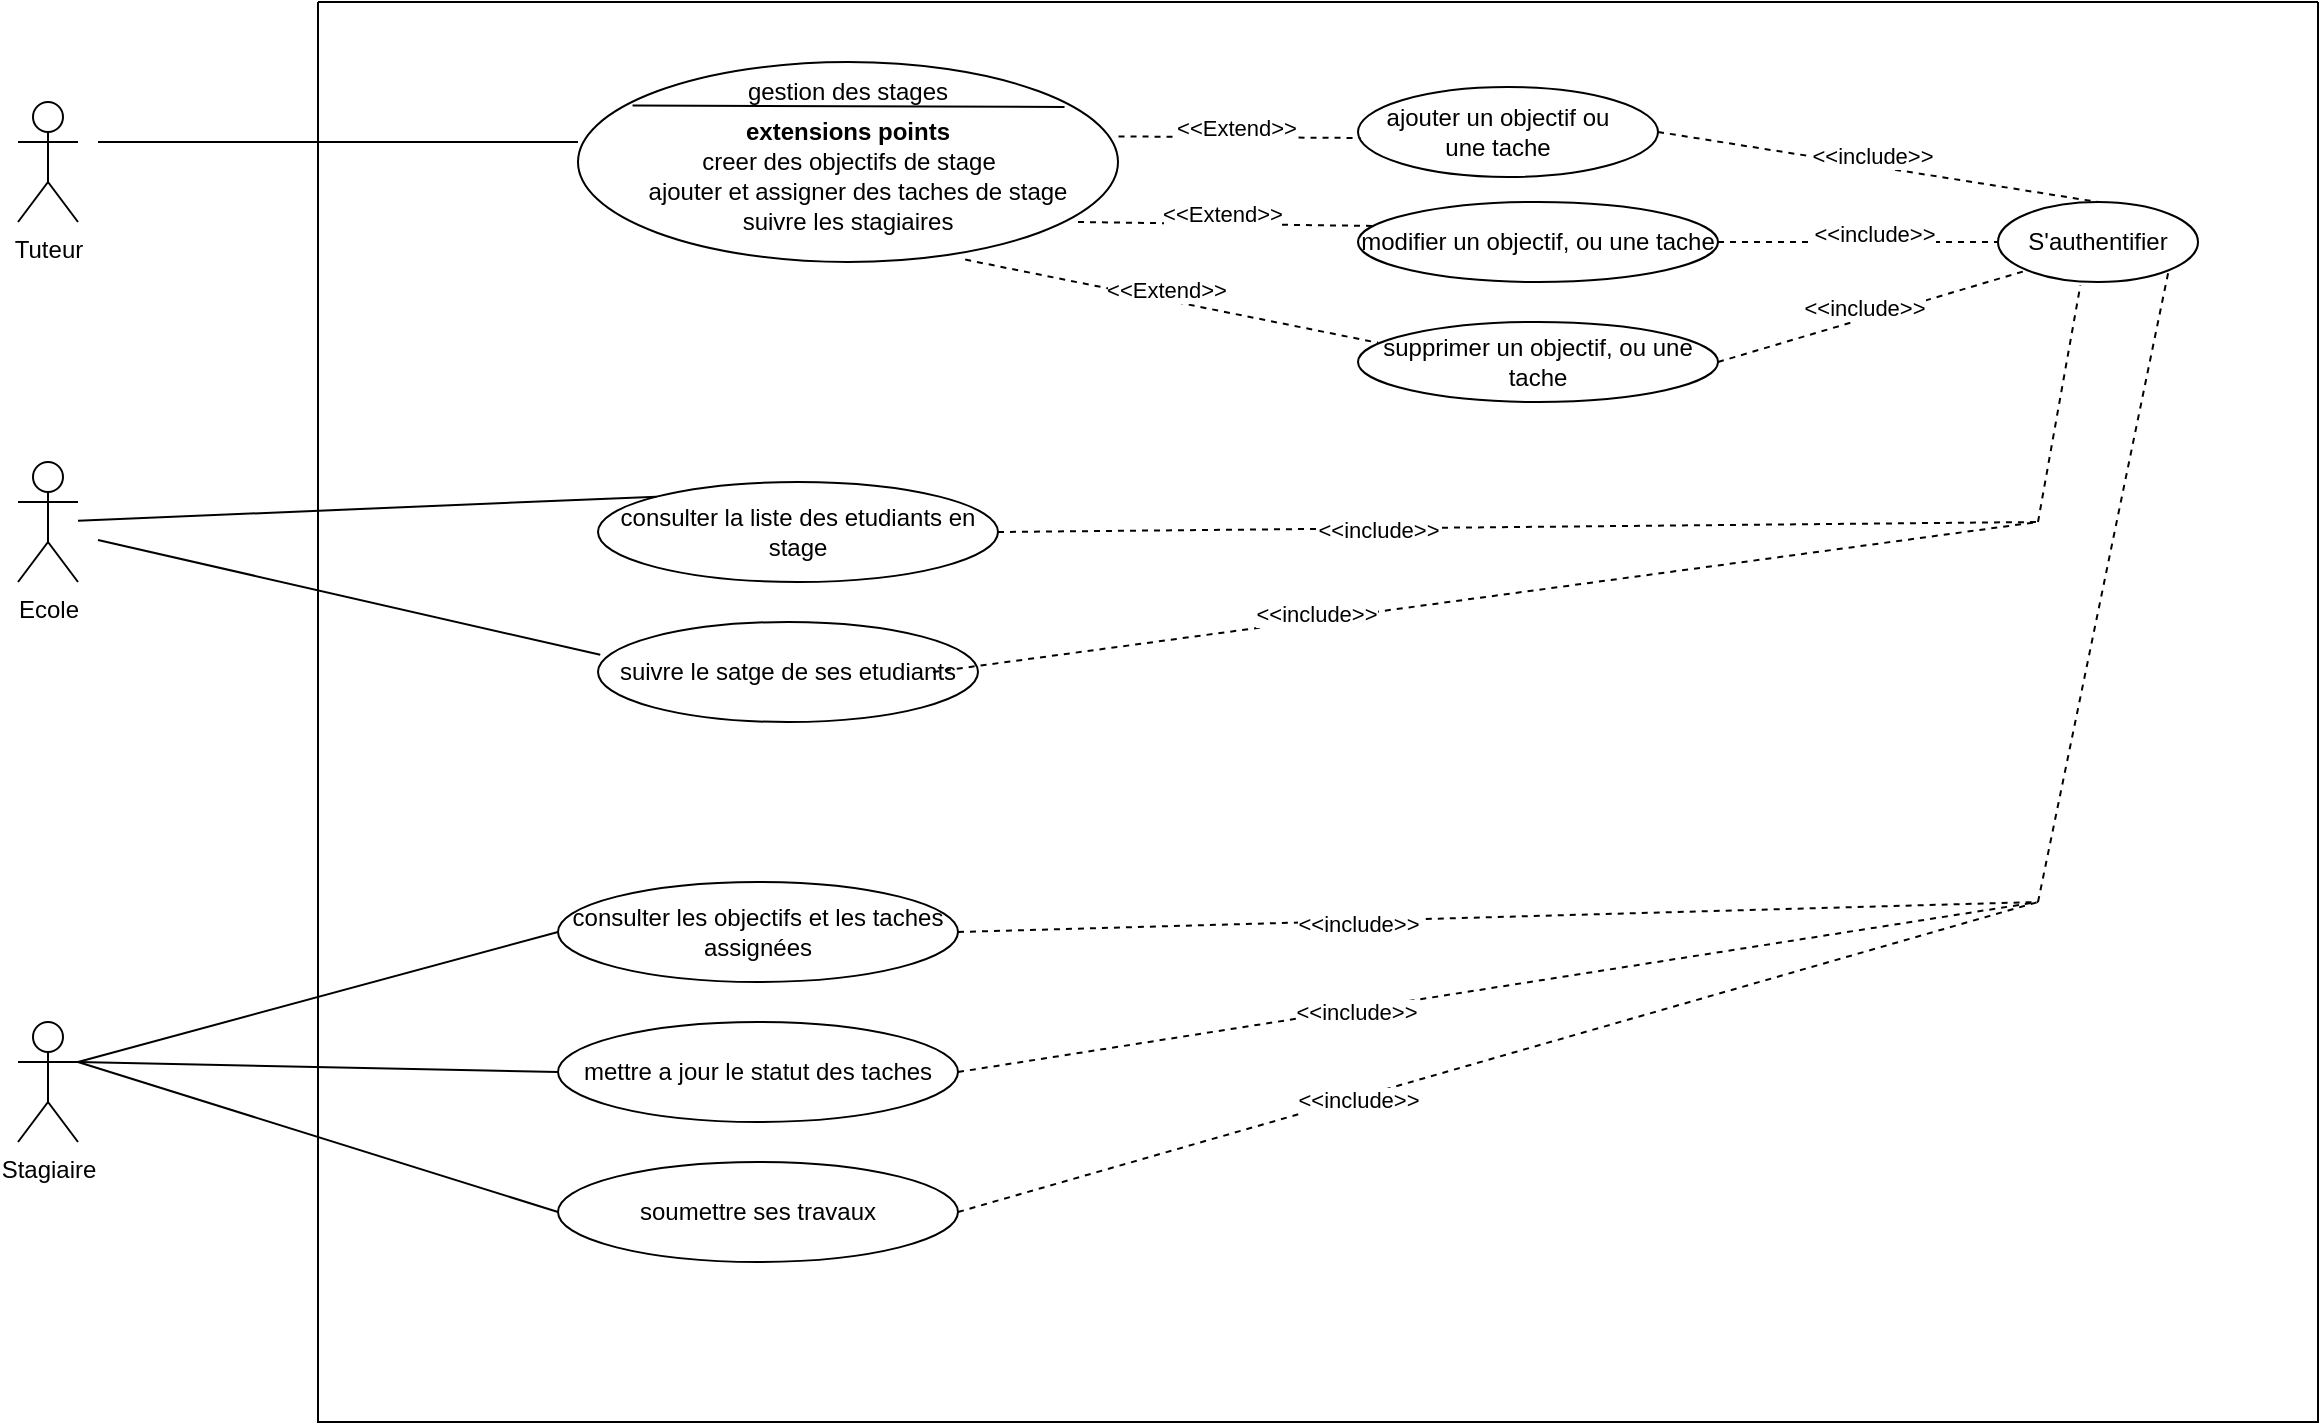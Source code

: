 <mxfile version="24.3.1" type="github">
  <diagram name="Page-1" id="tIOGqNSBbXkv8xK3KrCa">
    <mxGraphModel dx="1282" dy="535" grid="1" gridSize="10" guides="1" tooltips="1" connect="1" arrows="1" fold="1" page="1" pageScale="1" pageWidth="1654" pageHeight="2336" math="0" shadow="0">
      <root>
        <mxCell id="0" />
        <mxCell id="1" parent="0" />
        <mxCell id="j1WCuB2a1CNJicdkOU80-1" value="Tuteur" style="shape=umlActor;verticalLabelPosition=bottom;verticalAlign=top;html=1;outlineConnect=0;" vertex="1" parent="1">
          <mxGeometry x="250" y="100" width="30" height="60" as="geometry" />
        </mxCell>
        <mxCell id="j1WCuB2a1CNJicdkOU80-3" value="&#xa;" style="swimlane;startSize=0;" vertex="1" parent="1">
          <mxGeometry x="400" y="50" width="1000" height="710" as="geometry" />
        </mxCell>
        <mxCell id="j1WCuB2a1CNJicdkOU80-5" value="" style="ellipse;whiteSpace=wrap;html=1;" vertex="1" parent="j1WCuB2a1CNJicdkOU80-3">
          <mxGeometry x="130" y="30" width="270" height="100" as="geometry" />
        </mxCell>
        <mxCell id="j1WCuB2a1CNJicdkOU80-7" value="" style="endArrow=none;html=1;rounded=0;entryX=0.901;entryY=0.225;entryDx=0;entryDy=0;entryPerimeter=0;exitX=0.101;exitY=0.218;exitDx=0;exitDy=0;exitPerimeter=0;" edge="1" parent="j1WCuB2a1CNJicdkOU80-3" source="j1WCuB2a1CNJicdkOU80-5" target="j1WCuB2a1CNJicdkOU80-5">
          <mxGeometry width="50" height="50" relative="1" as="geometry">
            <mxPoint x="140" y="50" as="sourcePoint" />
            <mxPoint x="390" y="60" as="targetPoint" />
          </mxGeometry>
        </mxCell>
        <mxCell id="j1WCuB2a1CNJicdkOU80-8" value="gestion des stages" style="text;html=1;align=center;verticalAlign=middle;whiteSpace=wrap;rounded=0;" vertex="1" parent="j1WCuB2a1CNJicdkOU80-3">
          <mxGeometry x="210" y="30" width="110" height="30" as="geometry" />
        </mxCell>
        <mxCell id="j1WCuB2a1CNJicdkOU80-9" value="&lt;b&gt;extensions points&lt;/b&gt;" style="text;html=1;align=center;verticalAlign=middle;whiteSpace=wrap;rounded=0;" vertex="1" parent="j1WCuB2a1CNJicdkOU80-3">
          <mxGeometry x="210" y="50" width="110" height="30" as="geometry" />
        </mxCell>
        <mxCell id="j1WCuB2a1CNJicdkOU80-12" value="creer des objectifs de stage" style="text;html=1;align=center;verticalAlign=middle;whiteSpace=wrap;rounded=0;" vertex="1" parent="j1WCuB2a1CNJicdkOU80-3">
          <mxGeometry x="173.75" y="65" width="182.5" height="30" as="geometry" />
        </mxCell>
        <mxCell id="j1WCuB2a1CNJicdkOU80-14" value="ajouter et assigner des taches de stage" style="text;html=1;align=center;verticalAlign=middle;whiteSpace=wrap;rounded=0;" vertex="1" parent="j1WCuB2a1CNJicdkOU80-3">
          <mxGeometry x="160" y="80" width="220" height="30" as="geometry" />
        </mxCell>
        <mxCell id="j1WCuB2a1CNJicdkOU80-15" value="suivre les stagiaires" style="text;html=1;align=center;verticalAlign=middle;whiteSpace=wrap;rounded=0;" vertex="1" parent="j1WCuB2a1CNJicdkOU80-3">
          <mxGeometry x="200" y="95" width="130" height="30" as="geometry" />
        </mxCell>
        <mxCell id="j1WCuB2a1CNJicdkOU80-22" value="" style="ellipse;whiteSpace=wrap;html=1;" vertex="1" parent="j1WCuB2a1CNJicdkOU80-3">
          <mxGeometry x="520" y="42.5" width="150" height="45" as="geometry" />
        </mxCell>
        <mxCell id="j1WCuB2a1CNJicdkOU80-23" value="ajouter un objectif ou une tache" style="text;html=1;align=center;verticalAlign=middle;whiteSpace=wrap;rounded=0;" vertex="1" parent="j1WCuB2a1CNJicdkOU80-3">
          <mxGeometry x="530" y="50" width="120" height="30" as="geometry" />
        </mxCell>
        <mxCell id="j1WCuB2a1CNJicdkOU80-25" value="modifier un objectif, ou une tache" style="ellipse;whiteSpace=wrap;html=1;" vertex="1" parent="j1WCuB2a1CNJicdkOU80-3">
          <mxGeometry x="520" y="100" width="180" height="40" as="geometry" />
        </mxCell>
        <mxCell id="j1WCuB2a1CNJicdkOU80-27" value="supprimer un objectif, ou une tache" style="ellipse;whiteSpace=wrap;html=1;" vertex="1" parent="j1WCuB2a1CNJicdkOU80-3">
          <mxGeometry x="520" y="160" width="180" height="40" as="geometry" />
        </mxCell>
        <mxCell id="j1WCuB2a1CNJicdkOU80-30" value="" style="endArrow=none;dashed=1;html=1;rounded=0;entryX=-0.073;entryY=0.6;entryDx=0;entryDy=0;entryPerimeter=0;exitX=1.001;exitY=0.372;exitDx=0;exitDy=0;exitPerimeter=0;" edge="1" parent="j1WCuB2a1CNJicdkOU80-3" source="j1WCuB2a1CNJicdkOU80-5" target="j1WCuB2a1CNJicdkOU80-23">
          <mxGeometry width="50" height="50" relative="1" as="geometry">
            <mxPoint x="200" y="290" as="sourcePoint" />
            <mxPoint x="250" y="240" as="targetPoint" />
          </mxGeometry>
        </mxCell>
        <mxCell id="j1WCuB2a1CNJicdkOU80-32" value="&amp;lt;&amp;lt;Extend&amp;gt;&amp;gt;" style="edgeLabel;html=1;align=center;verticalAlign=middle;resizable=0;points=[];" vertex="1" connectable="0" parent="j1WCuB2a1CNJicdkOU80-30">
          <mxGeometry x="-0.036" y="5" relative="1" as="geometry">
            <mxPoint as="offset" />
          </mxGeometry>
        </mxCell>
        <mxCell id="j1WCuB2a1CNJicdkOU80-33" value="" style="endArrow=none;dashed=1;html=1;rounded=0;entryX=0.051;entryY=0.3;entryDx=0;entryDy=0;entryPerimeter=0;exitX=1;exitY=1;exitDx=0;exitDy=0;" edge="1" parent="j1WCuB2a1CNJicdkOU80-3" source="j1WCuB2a1CNJicdkOU80-14" target="j1WCuB2a1CNJicdkOU80-25">
          <mxGeometry width="50" height="50" relative="1" as="geometry">
            <mxPoint x="410" y="77" as="sourcePoint" />
            <mxPoint x="531" y="78" as="targetPoint" />
          </mxGeometry>
        </mxCell>
        <mxCell id="j1WCuB2a1CNJicdkOU80-34" value="&amp;lt;&amp;lt;Extend&amp;gt;&amp;gt;" style="edgeLabel;html=1;align=center;verticalAlign=middle;resizable=0;points=[];" vertex="1" connectable="0" parent="j1WCuB2a1CNJicdkOU80-33">
          <mxGeometry x="-0.036" y="5" relative="1" as="geometry">
            <mxPoint as="offset" />
          </mxGeometry>
        </mxCell>
        <mxCell id="j1WCuB2a1CNJicdkOU80-35" value="" style="endArrow=none;dashed=1;html=1;rounded=0;entryX=0.056;entryY=0.26;entryDx=0;entryDy=0;entryPerimeter=0;exitX=0.717;exitY=0.988;exitDx=0;exitDy=0;exitPerimeter=0;" edge="1" parent="j1WCuB2a1CNJicdkOU80-3" source="j1WCuB2a1CNJicdkOU80-5" target="j1WCuB2a1CNJicdkOU80-27">
          <mxGeometry width="50" height="50" relative="1" as="geometry">
            <mxPoint x="390" y="120" as="sourcePoint" />
            <mxPoint x="539" y="122" as="targetPoint" />
          </mxGeometry>
        </mxCell>
        <mxCell id="j1WCuB2a1CNJicdkOU80-36" value="&amp;lt;&amp;lt;Extend&amp;gt;&amp;gt;" style="edgeLabel;html=1;align=center;verticalAlign=middle;resizable=0;points=[];" vertex="1" connectable="0" parent="j1WCuB2a1CNJicdkOU80-35">
          <mxGeometry x="-0.036" y="5" relative="1" as="geometry">
            <mxPoint as="offset" />
          </mxGeometry>
        </mxCell>
        <mxCell id="j1WCuB2a1CNJicdkOU80-37" value="S&#39;authentifier" style="ellipse;whiteSpace=wrap;html=1;" vertex="1" parent="j1WCuB2a1CNJicdkOU80-3">
          <mxGeometry x="840" y="100" width="100" height="40" as="geometry" />
        </mxCell>
        <mxCell id="j1WCuB2a1CNJicdkOU80-39" value="" style="endArrow=none;dashed=1;html=1;rounded=0;entryX=0.5;entryY=0;entryDx=0;entryDy=0;exitX=1;exitY=0.5;exitDx=0;exitDy=0;" edge="1" parent="j1WCuB2a1CNJicdkOU80-3">
          <mxGeometry width="50" height="50" relative="1" as="geometry">
            <mxPoint x="670" y="65" as="sourcePoint" />
            <mxPoint x="890" y="100" as="targetPoint" />
          </mxGeometry>
        </mxCell>
        <mxCell id="j1WCuB2a1CNJicdkOU80-40" value="&amp;lt;&amp;lt;include&amp;gt;&amp;gt;" style="edgeLabel;html=1;align=center;verticalAlign=middle;resizable=0;points=[];" vertex="1" connectable="0" parent="j1WCuB2a1CNJicdkOU80-39">
          <mxGeometry x="-0.036" y="5" relative="1" as="geometry">
            <mxPoint as="offset" />
          </mxGeometry>
        </mxCell>
        <mxCell id="j1WCuB2a1CNJicdkOU80-44" value="" style="endArrow=none;dashed=1;html=1;rounded=0;entryX=0;entryY=1;entryDx=0;entryDy=0;exitX=1;exitY=0.5;exitDx=0;exitDy=0;" edge="1" parent="j1WCuB2a1CNJicdkOU80-3" source="j1WCuB2a1CNJicdkOU80-27" target="j1WCuB2a1CNJicdkOU80-37">
          <mxGeometry width="50" height="50" relative="1" as="geometry">
            <mxPoint x="690" y="85" as="sourcePoint" />
            <mxPoint x="910" y="120" as="targetPoint" />
          </mxGeometry>
        </mxCell>
        <mxCell id="j1WCuB2a1CNJicdkOU80-45" value="&amp;lt;&amp;lt;include&amp;gt;&amp;gt;" style="edgeLabel;html=1;align=center;verticalAlign=middle;resizable=0;points=[];" vertex="1" connectable="0" parent="j1WCuB2a1CNJicdkOU80-44">
          <mxGeometry x="-0.036" y="5" relative="1" as="geometry">
            <mxPoint as="offset" />
          </mxGeometry>
        </mxCell>
        <mxCell id="j1WCuB2a1CNJicdkOU80-52" value="consulter la liste des etudiants en stage" style="ellipse;whiteSpace=wrap;html=1;" vertex="1" parent="j1WCuB2a1CNJicdkOU80-3">
          <mxGeometry x="140" y="240" width="200" height="50" as="geometry" />
        </mxCell>
        <mxCell id="j1WCuB2a1CNJicdkOU80-54" value="suivre le satge de ses etudiants" style="ellipse;whiteSpace=wrap;html=1;" vertex="1" parent="j1WCuB2a1CNJicdkOU80-3">
          <mxGeometry x="140" y="310" width="190" height="50" as="geometry" />
        </mxCell>
        <mxCell id="j1WCuB2a1CNJicdkOU80-59" value="consulter les objectifs et les taches assignées" style="ellipse;whiteSpace=wrap;html=1;" vertex="1" parent="j1WCuB2a1CNJicdkOU80-3">
          <mxGeometry x="120" y="440" width="200" height="50" as="geometry" />
        </mxCell>
        <mxCell id="j1WCuB2a1CNJicdkOU80-61" value="mettre a jour le statut des taches" style="ellipse;whiteSpace=wrap;html=1;" vertex="1" parent="j1WCuB2a1CNJicdkOU80-3">
          <mxGeometry x="120" y="510" width="200" height="50" as="geometry" />
        </mxCell>
        <mxCell id="j1WCuB2a1CNJicdkOU80-62" value="soumettre ses travaux" style="ellipse;whiteSpace=wrap;html=1;" vertex="1" parent="j1WCuB2a1CNJicdkOU80-3">
          <mxGeometry x="120" y="580" width="200" height="50" as="geometry" />
        </mxCell>
        <mxCell id="j1WCuB2a1CNJicdkOU80-68" value="" style="endArrow=none;dashed=1;html=1;rounded=0;exitX=1;exitY=0.5;exitDx=0;exitDy=0;entryX=0;entryY=0;entryDx=0;entryDy=0;" edge="1" parent="j1WCuB2a1CNJicdkOU80-3">
          <mxGeometry width="50" height="50" relative="1" as="geometry">
            <mxPoint x="307.5" y="335" as="sourcePoint" />
            <mxPoint x="860" y="260" as="targetPoint" />
          </mxGeometry>
        </mxCell>
        <mxCell id="j1WCuB2a1CNJicdkOU80-74" value="&amp;lt;&amp;lt;include&amp;gt;&amp;gt;" style="edgeLabel;html=1;align=center;verticalAlign=middle;resizable=0;points=[];" vertex="1" connectable="0" parent="j1WCuB2a1CNJicdkOU80-68">
          <mxGeometry x="-0.308" y="3" relative="1" as="geometry">
            <mxPoint as="offset" />
          </mxGeometry>
        </mxCell>
        <mxCell id="j1WCuB2a1CNJicdkOU80-70" value="" style="endArrow=none;dashed=1;html=1;rounded=0;exitX=1;exitY=0.5;exitDx=0;exitDy=0;" edge="1" parent="j1WCuB2a1CNJicdkOU80-3" source="j1WCuB2a1CNJicdkOU80-52">
          <mxGeometry width="50" height="50" relative="1" as="geometry">
            <mxPoint x="340" y="345" as="sourcePoint" />
            <mxPoint x="860" y="260" as="targetPoint" />
          </mxGeometry>
        </mxCell>
        <mxCell id="j1WCuB2a1CNJicdkOU80-73" value="&amp;lt;&amp;lt;include&amp;gt;&amp;gt;" style="edgeLabel;html=1;align=center;verticalAlign=middle;resizable=0;points=[];" vertex="1" connectable="0" parent="j1WCuB2a1CNJicdkOU80-70">
          <mxGeometry x="-0.272" y="-1" relative="1" as="geometry">
            <mxPoint as="offset" />
          </mxGeometry>
        </mxCell>
        <mxCell id="j1WCuB2a1CNJicdkOU80-71" value="" style="endArrow=none;dashed=1;html=1;rounded=0;entryX=0.412;entryY=1.04;entryDx=0;entryDy=0;exitX=0;exitY=0;exitDx=0;exitDy=0;entryPerimeter=0;" edge="1" parent="j1WCuB2a1CNJicdkOU80-3" target="j1WCuB2a1CNJicdkOU80-37">
          <mxGeometry width="50" height="50" relative="1" as="geometry">
            <mxPoint x="860" y="260" as="sourcePoint" />
            <mxPoint x="410" y="270" as="targetPoint" />
          </mxGeometry>
        </mxCell>
        <mxCell id="j1WCuB2a1CNJicdkOU80-76" value="" style="endArrow=none;dashed=1;html=1;rounded=0;entryX=1;entryY=1;entryDx=0;entryDy=0;exitX=1;exitY=0;exitDx=0;exitDy=0;" edge="1" parent="j1WCuB2a1CNJicdkOU80-3" target="j1WCuB2a1CNJicdkOU80-37">
          <mxGeometry width="50" height="50" relative="1" as="geometry">
            <mxPoint x="860" y="450" as="sourcePoint" />
            <mxPoint x="410" y="270" as="targetPoint" />
          </mxGeometry>
        </mxCell>
        <mxCell id="j1WCuB2a1CNJicdkOU80-77" value="" style="endArrow=none;dashed=1;html=1;rounded=0;entryX=1;entryY=0;entryDx=0;entryDy=0;exitX=1;exitY=0.5;exitDx=0;exitDy=0;" edge="1" parent="j1WCuB2a1CNJicdkOU80-3" source="j1WCuB2a1CNJicdkOU80-59">
          <mxGeometry width="50" height="50" relative="1" as="geometry">
            <mxPoint x="360" y="400" as="sourcePoint" />
            <mxPoint x="860" y="450" as="targetPoint" />
          </mxGeometry>
        </mxCell>
        <mxCell id="j1WCuB2a1CNJicdkOU80-78" value="&amp;lt;&amp;lt;include&amp;gt;&amp;gt;" style="edgeLabel;html=1;align=center;verticalAlign=middle;resizable=0;points=[];" vertex="1" connectable="0" parent="j1WCuB2a1CNJicdkOU80-77">
          <mxGeometry x="-0.262" y="-1" relative="1" as="geometry">
            <mxPoint as="offset" />
          </mxGeometry>
        </mxCell>
        <mxCell id="j1WCuB2a1CNJicdkOU80-79" value="" style="endArrow=none;dashed=1;html=1;rounded=0;entryX=1;entryY=0;entryDx=0;entryDy=0;exitX=1;exitY=0.5;exitDx=0;exitDy=0;" edge="1" parent="j1WCuB2a1CNJicdkOU80-3" source="j1WCuB2a1CNJicdkOU80-61">
          <mxGeometry width="50" height="50" relative="1" as="geometry">
            <mxPoint x="330" y="475" as="sourcePoint" />
            <mxPoint x="860" y="450" as="targetPoint" />
          </mxGeometry>
        </mxCell>
        <mxCell id="j1WCuB2a1CNJicdkOU80-80" value="&amp;lt;&amp;lt;include&amp;gt;&amp;gt;" style="edgeLabel;html=1;align=center;verticalAlign=middle;resizable=0;points=[];" vertex="1" connectable="0" parent="j1WCuB2a1CNJicdkOU80-79">
          <mxGeometry x="-0.262" y="-1" relative="1" as="geometry">
            <mxPoint as="offset" />
          </mxGeometry>
        </mxCell>
        <mxCell id="j1WCuB2a1CNJicdkOU80-81" value="" style="endArrow=none;dashed=1;html=1;rounded=0;entryX=1;entryY=0;entryDx=0;entryDy=0;exitX=1;exitY=0.5;exitDx=0;exitDy=0;" edge="1" parent="j1WCuB2a1CNJicdkOU80-3" source="j1WCuB2a1CNJicdkOU80-62">
          <mxGeometry width="50" height="50" relative="1" as="geometry">
            <mxPoint x="330" y="545" as="sourcePoint" />
            <mxPoint x="860" y="450" as="targetPoint" />
          </mxGeometry>
        </mxCell>
        <mxCell id="j1WCuB2a1CNJicdkOU80-82" value="&amp;lt;&amp;lt;include&amp;gt;&amp;gt;" style="edgeLabel;html=1;align=center;verticalAlign=middle;resizable=0;points=[];" vertex="1" connectable="0" parent="j1WCuB2a1CNJicdkOU80-81">
          <mxGeometry x="-0.262" y="-1" relative="1" as="geometry">
            <mxPoint as="offset" />
          </mxGeometry>
        </mxCell>
        <mxCell id="j1WCuB2a1CNJicdkOU80-16" value="Ecole" style="shape=umlActor;verticalLabelPosition=bottom;verticalAlign=top;html=1;outlineConnect=0;" vertex="1" parent="1">
          <mxGeometry x="250" y="280" width="30" height="60" as="geometry" />
        </mxCell>
        <mxCell id="j1WCuB2a1CNJicdkOU80-19" value="" style="endArrow=none;html=1;rounded=0;" edge="1" parent="1">
          <mxGeometry width="50" height="50" relative="1" as="geometry">
            <mxPoint x="290" y="120" as="sourcePoint" />
            <mxPoint x="530" y="120" as="targetPoint" />
          </mxGeometry>
        </mxCell>
        <mxCell id="j1WCuB2a1CNJicdkOU80-42" value="" style="endArrow=none;dashed=1;html=1;rounded=0;exitX=1;exitY=0.5;exitDx=0;exitDy=0;" edge="1" parent="1" source="j1WCuB2a1CNJicdkOU80-25">
          <mxGeometry width="50" height="50" relative="1" as="geometry">
            <mxPoint x="1080" y="125" as="sourcePoint" />
            <mxPoint x="1240" y="170" as="targetPoint" />
          </mxGeometry>
        </mxCell>
        <mxCell id="j1WCuB2a1CNJicdkOU80-49" value="&amp;lt;&amp;lt;include&amp;gt;&amp;gt;" style="edgeLabel;html=1;align=center;verticalAlign=middle;resizable=0;points=[];" vertex="1" connectable="0" parent="j1WCuB2a1CNJicdkOU80-42">
          <mxGeometry x="0.106" y="4" relative="1" as="geometry">
            <mxPoint as="offset" />
          </mxGeometry>
        </mxCell>
        <mxCell id="j1WCuB2a1CNJicdkOU80-53" value="" style="endArrow=none;html=1;rounded=0;entryX=0;entryY=0;entryDx=0;entryDy=0;" edge="1" parent="1" source="j1WCuB2a1CNJicdkOU80-16" target="j1WCuB2a1CNJicdkOU80-52">
          <mxGeometry width="50" height="50" relative="1" as="geometry">
            <mxPoint x="760" y="460" as="sourcePoint" />
            <mxPoint x="810" y="410" as="targetPoint" />
          </mxGeometry>
        </mxCell>
        <mxCell id="j1WCuB2a1CNJicdkOU80-55" value="" style="endArrow=none;html=1;rounded=0;entryX=0.006;entryY=0.328;entryDx=0;entryDy=0;entryPerimeter=0;" edge="1" parent="1" target="j1WCuB2a1CNJicdkOU80-54">
          <mxGeometry width="50" height="50" relative="1" as="geometry">
            <mxPoint x="290" y="319" as="sourcePoint" />
            <mxPoint x="579" y="307" as="targetPoint" />
          </mxGeometry>
        </mxCell>
        <mxCell id="j1WCuB2a1CNJicdkOU80-56" value="Stagiaire&lt;div&gt;&lt;br&gt;&lt;/div&gt;" style="shape=umlActor;verticalLabelPosition=bottom;verticalAlign=top;html=1;outlineConnect=0;" vertex="1" parent="1">
          <mxGeometry x="250" y="560" width="30" height="60" as="geometry" />
        </mxCell>
        <mxCell id="j1WCuB2a1CNJicdkOU80-63" value="" style="endArrow=none;html=1;rounded=0;entryX=0;entryY=0.5;entryDx=0;entryDy=0;exitX=1;exitY=0.333;exitDx=0;exitDy=0;exitPerimeter=0;" edge="1" parent="1" source="j1WCuB2a1CNJicdkOU80-56" target="j1WCuB2a1CNJicdkOU80-61">
          <mxGeometry width="50" height="50" relative="1" as="geometry">
            <mxPoint x="300" y="329" as="sourcePoint" />
            <mxPoint x="551" y="386" as="targetPoint" />
          </mxGeometry>
        </mxCell>
        <mxCell id="j1WCuB2a1CNJicdkOU80-64" value="" style="endArrow=none;html=1;rounded=0;entryX=0;entryY=0.5;entryDx=0;entryDy=0;exitX=1;exitY=0.333;exitDx=0;exitDy=0;exitPerimeter=0;" edge="1" parent="1" source="j1WCuB2a1CNJicdkOU80-56" target="j1WCuB2a1CNJicdkOU80-59">
          <mxGeometry width="50" height="50" relative="1" as="geometry">
            <mxPoint x="310" y="339" as="sourcePoint" />
            <mxPoint x="561" y="396" as="targetPoint" />
          </mxGeometry>
        </mxCell>
        <mxCell id="j1WCuB2a1CNJicdkOU80-65" value="" style="endArrow=none;html=1;rounded=0;entryX=0;entryY=0.5;entryDx=0;entryDy=0;exitX=1;exitY=0.333;exitDx=0;exitDy=0;exitPerimeter=0;" edge="1" parent="1" source="j1WCuB2a1CNJicdkOU80-56" target="j1WCuB2a1CNJicdkOU80-62">
          <mxGeometry width="50" height="50" relative="1" as="geometry">
            <mxPoint x="320" y="349" as="sourcePoint" />
            <mxPoint x="571" y="406" as="targetPoint" />
          </mxGeometry>
        </mxCell>
      </root>
    </mxGraphModel>
  </diagram>
</mxfile>

